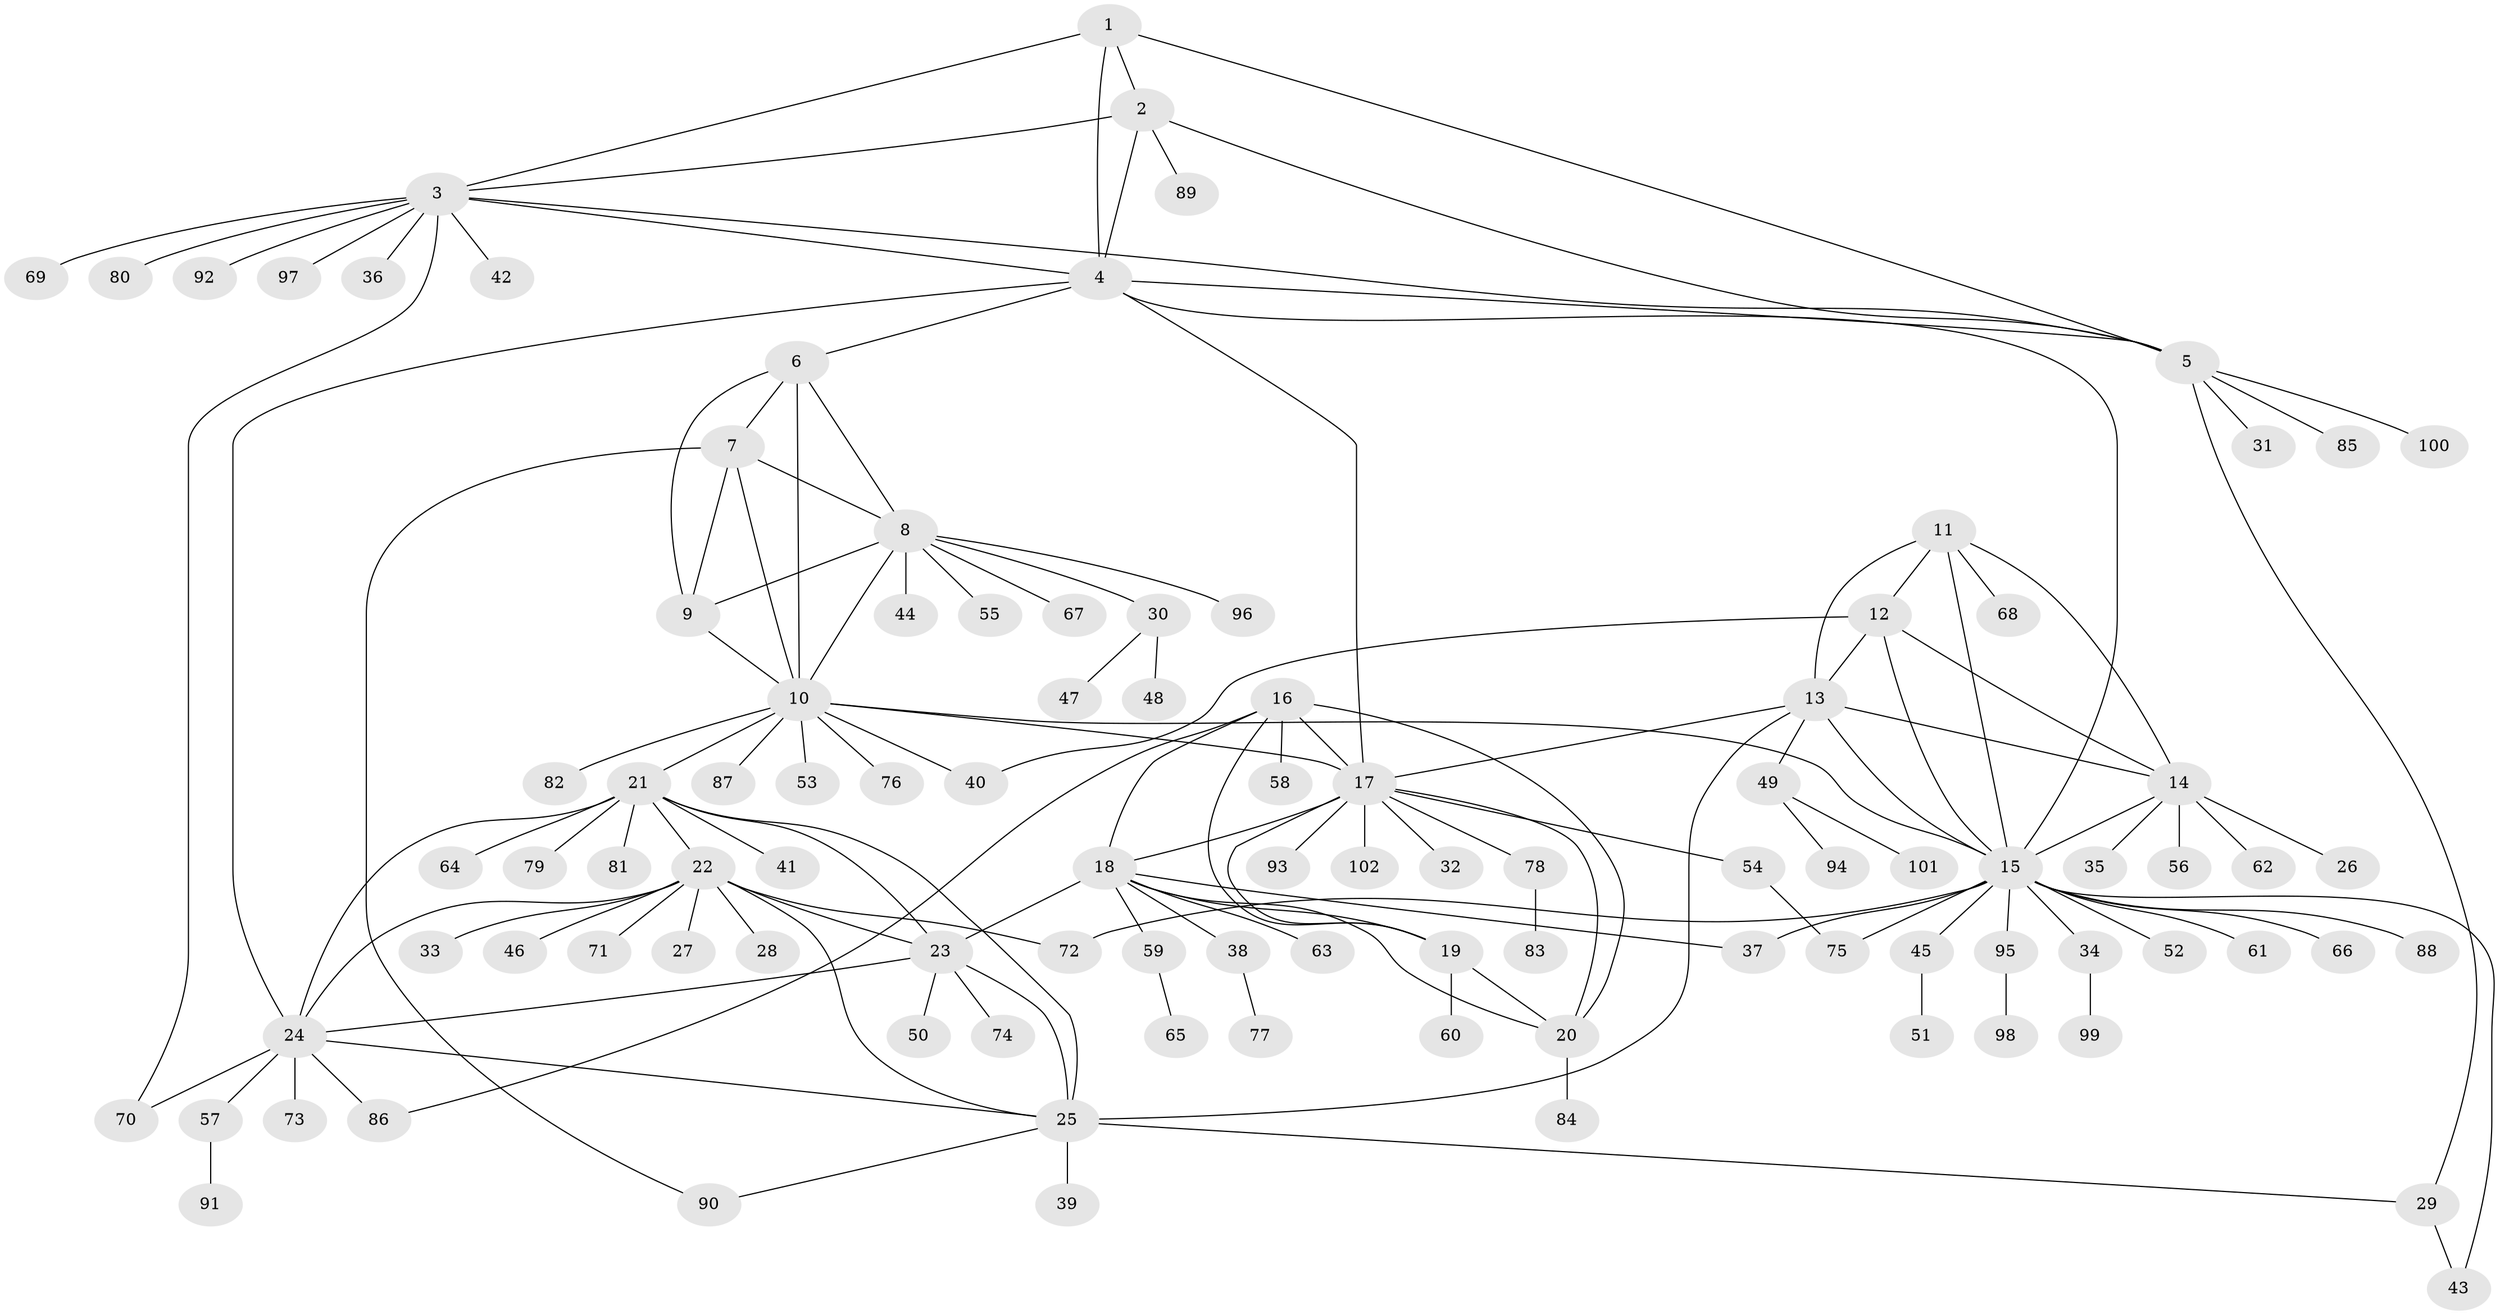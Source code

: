 // coarse degree distribution, {2: 0.1375, 7: 0.025, 13: 0.0125, 5: 0.0375, 3: 0.0375, 11: 0.0125, 4: 0.025, 10: 0.025, 15: 0.0125, 8: 0.025, 12: 0.0125, 9: 0.0125, 1: 0.625}
// Generated by graph-tools (version 1.1) at 2025/52/02/27/25 19:52:16]
// undirected, 102 vertices, 146 edges
graph export_dot {
graph [start="1"]
  node [color=gray90,style=filled];
  1;
  2;
  3;
  4;
  5;
  6;
  7;
  8;
  9;
  10;
  11;
  12;
  13;
  14;
  15;
  16;
  17;
  18;
  19;
  20;
  21;
  22;
  23;
  24;
  25;
  26;
  27;
  28;
  29;
  30;
  31;
  32;
  33;
  34;
  35;
  36;
  37;
  38;
  39;
  40;
  41;
  42;
  43;
  44;
  45;
  46;
  47;
  48;
  49;
  50;
  51;
  52;
  53;
  54;
  55;
  56;
  57;
  58;
  59;
  60;
  61;
  62;
  63;
  64;
  65;
  66;
  67;
  68;
  69;
  70;
  71;
  72;
  73;
  74;
  75;
  76;
  77;
  78;
  79;
  80;
  81;
  82;
  83;
  84;
  85;
  86;
  87;
  88;
  89;
  90;
  91;
  92;
  93;
  94;
  95;
  96;
  97;
  98;
  99;
  100;
  101;
  102;
  1 -- 2;
  1 -- 3;
  1 -- 4;
  1 -- 5;
  2 -- 3;
  2 -- 4;
  2 -- 5;
  2 -- 89;
  3 -- 4;
  3 -- 5;
  3 -- 36;
  3 -- 42;
  3 -- 69;
  3 -- 70;
  3 -- 80;
  3 -- 92;
  3 -- 97;
  4 -- 5;
  4 -- 6;
  4 -- 15;
  4 -- 17;
  4 -- 24;
  5 -- 29;
  5 -- 31;
  5 -- 85;
  5 -- 100;
  6 -- 7;
  6 -- 8;
  6 -- 9;
  6 -- 10;
  7 -- 8;
  7 -- 9;
  7 -- 10;
  7 -- 90;
  8 -- 9;
  8 -- 10;
  8 -- 30;
  8 -- 44;
  8 -- 55;
  8 -- 67;
  8 -- 96;
  9 -- 10;
  10 -- 15;
  10 -- 17;
  10 -- 21;
  10 -- 40;
  10 -- 53;
  10 -- 76;
  10 -- 82;
  10 -- 87;
  11 -- 12;
  11 -- 13;
  11 -- 14;
  11 -- 15;
  11 -- 68;
  12 -- 13;
  12 -- 14;
  12 -- 15;
  12 -- 40;
  13 -- 14;
  13 -- 15;
  13 -- 17;
  13 -- 25;
  13 -- 49;
  14 -- 15;
  14 -- 26;
  14 -- 35;
  14 -- 56;
  14 -- 62;
  15 -- 34;
  15 -- 37;
  15 -- 43;
  15 -- 45;
  15 -- 52;
  15 -- 61;
  15 -- 66;
  15 -- 72;
  15 -- 75;
  15 -- 88;
  15 -- 95;
  16 -- 17;
  16 -- 18;
  16 -- 19;
  16 -- 20;
  16 -- 58;
  16 -- 86;
  17 -- 18;
  17 -- 19;
  17 -- 20;
  17 -- 32;
  17 -- 54;
  17 -- 78;
  17 -- 93;
  17 -- 102;
  18 -- 19;
  18 -- 20;
  18 -- 23;
  18 -- 37;
  18 -- 38;
  18 -- 59;
  18 -- 63;
  19 -- 20;
  19 -- 60;
  20 -- 84;
  21 -- 22;
  21 -- 23;
  21 -- 24;
  21 -- 25;
  21 -- 41;
  21 -- 64;
  21 -- 79;
  21 -- 81;
  22 -- 23;
  22 -- 24;
  22 -- 25;
  22 -- 27;
  22 -- 28;
  22 -- 33;
  22 -- 46;
  22 -- 71;
  22 -- 72;
  23 -- 24;
  23 -- 25;
  23 -- 50;
  23 -- 74;
  24 -- 25;
  24 -- 57;
  24 -- 70;
  24 -- 73;
  24 -- 86;
  25 -- 29;
  25 -- 39;
  25 -- 90;
  29 -- 43;
  30 -- 47;
  30 -- 48;
  34 -- 99;
  38 -- 77;
  45 -- 51;
  49 -- 94;
  49 -- 101;
  54 -- 75;
  57 -- 91;
  59 -- 65;
  78 -- 83;
  95 -- 98;
}
